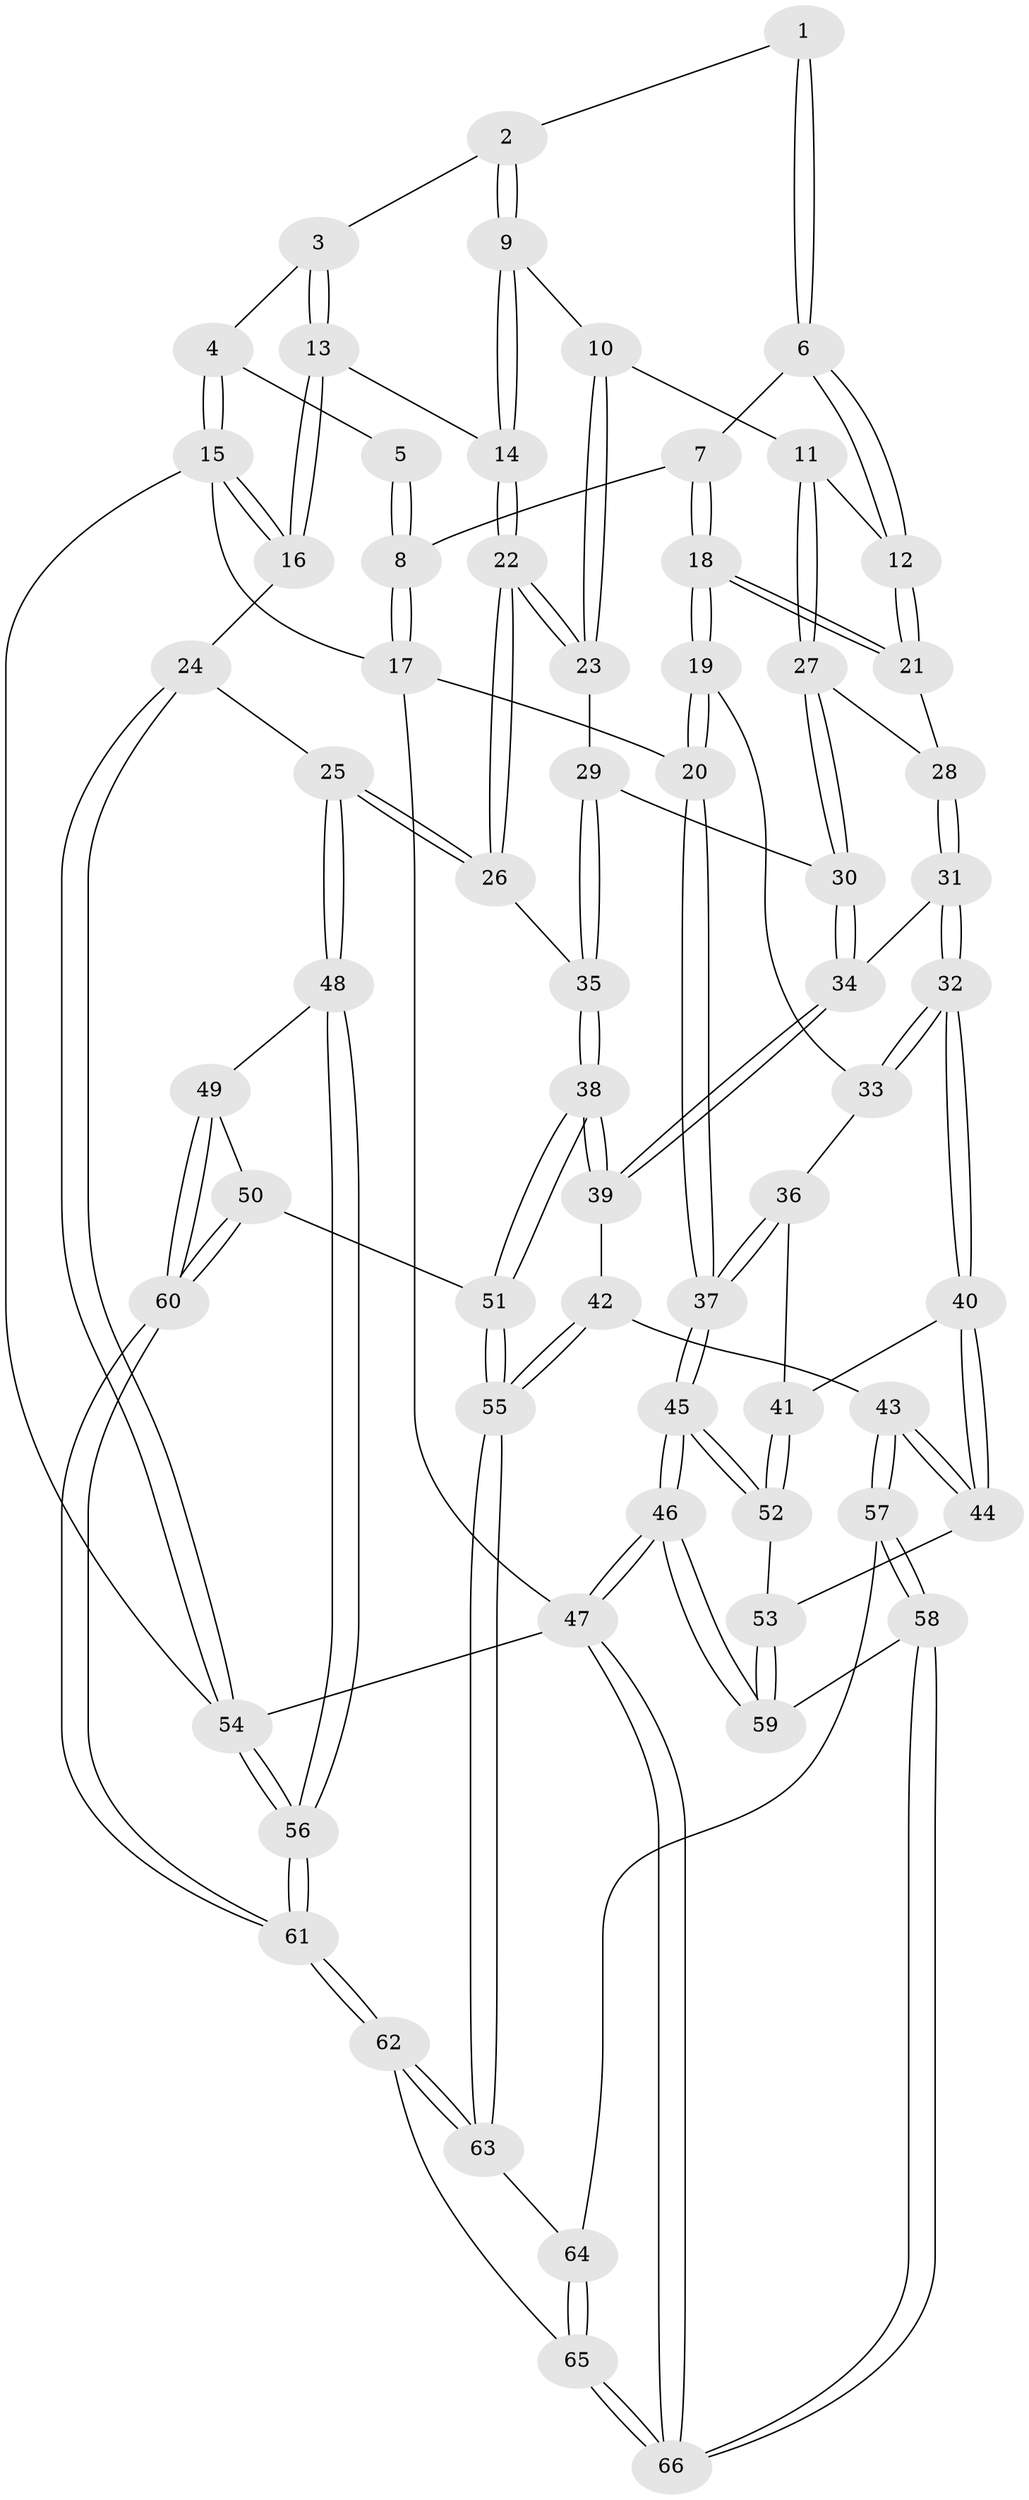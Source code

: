 // coarse degree distribution, {4: 0.4, 3: 0.075, 5: 0.4, 7: 0.025, 6: 0.1}
// Generated by graph-tools (version 1.1) at 2025/42/03/06/25 10:42:34]
// undirected, 66 vertices, 162 edges
graph export_dot {
graph [start="1"]
  node [color=gray90,style=filled];
  1 [pos="+0.6377746842049108+0"];
  2 [pos="+0.6501719410241591+0.03859515765069522"];
  3 [pos="+0.798729422360564+0.11009032409482844"];
  4 [pos="+1+0"];
  5 [pos="+0.6065897965411683+0"];
  6 [pos="+0.3328977143959047+0.20242079737188373"];
  7 [pos="+0.24449705321417267+0.1145062480862407"];
  8 [pos="+0.10798395566875507+0"];
  9 [pos="+0.5967410215146784+0.244048110848841"];
  10 [pos="+0.5873401315711546+0.2581237493308752"];
  11 [pos="+0.43731284774865864+0.2949156959963778"];
  12 [pos="+0.3524178250302404+0.22707905379850227"];
  13 [pos="+0.9669478324436624+0.24355814320492222"];
  14 [pos="+0.96423937115411+0.24487742755117525"];
  15 [pos="+1+0"];
  16 [pos="+1+0.23872403754093097"];
  17 [pos="+0+0"];
  18 [pos="+0.1071428038404514+0.40799452590725305"];
  19 [pos="+0.09622060945782471+0.41340460984189714"];
  20 [pos="+0+0.30491583981402404"];
  21 [pos="+0.2039329814818449+0.4172904643996196"];
  22 [pos="+0.7220583816755247+0.4486671090505443"];
  23 [pos="+0.7037903169376005+0.431973591964935"];
  24 [pos="+1+0.50758321335823"];
  25 [pos="+0.8369943013393027+0.6094518078607707"];
  26 [pos="+0.7247559666225676+0.4667462892248561"];
  27 [pos="+0.42038323769733055+0.4079008782435445"];
  28 [pos="+0.23929274421746574+0.440117820706055"];
  29 [pos="+0.45698586292119514+0.478866857388859"];
  30 [pos="+0.43384554804264186+0.4717200294464835"];
  31 [pos="+0.2613297149957299+0.5396816452622583"];
  32 [pos="+0.20503220613831416+0.6065228486918959"];
  33 [pos="+0.10880025148689162+0.5128471976127685"];
  34 [pos="+0.4088777249288834+0.5241343511473219"];
  35 [pos="+0.5950486583687125+0.5711860887196494"];
  36 [pos="+0.08200846909310125+0.540522248940722"];
  37 [pos="+0+0.6850447806185378"];
  38 [pos="+0.5766893765711545+0.6841786141053049"];
  39 [pos="+0.4106125452341986+0.5728724264538173"];
  40 [pos="+0.2061785714065565+0.6202161810333153"];
  41 [pos="+0.06548101778472251+0.6706403442670598"];
  42 [pos="+0.3595830600532151+0.6766884529021315"];
  43 [pos="+0.29212718067400634+0.7255095756483708"];
  44 [pos="+0.2508824696889541+0.6940858548188027"];
  45 [pos="+0+0.7619208055575116"];
  46 [pos="+0+0.9312691427016728"];
  47 [pos="+0+1"];
  48 [pos="+0.8138333940325738+0.6743870634136041"];
  49 [pos="+0.757224514438342+0.7071965924104369"];
  50 [pos="+0.6590872091235268+0.7186841151422507"];
  51 [pos="+0.5841756860238144+0.7125439043715722"];
  52 [pos="+0.005590738495187095+0.7226814174356774"];
  53 [pos="+0.09963112376024835+0.7588092747630094"];
  54 [pos="+1+1"];
  55 [pos="+0.5527673483841309+0.7490219377266427"];
  56 [pos="+1+1"];
  57 [pos="+0.3045499964423224+0.8485837669812806"];
  58 [pos="+0.2361316848744447+0.9043996983081805"];
  59 [pos="+0.16538977353604845+0.8733489315863946"];
  60 [pos="+0.716748408324602+1"];
  61 [pos="+0.7155852889956767+1"];
  62 [pos="+0.67629516782053+1"];
  63 [pos="+0.5349869840199233+0.8005774615016744"];
  64 [pos="+0.3194108446542768+0.8533973373180758"];
  65 [pos="+0.6436741005648221+1"];
  66 [pos="+0.14032567158237633+1"];
  1 -- 2;
  1 -- 6;
  1 -- 6;
  2 -- 3;
  2 -- 9;
  2 -- 9;
  3 -- 4;
  3 -- 13;
  3 -- 13;
  4 -- 5;
  4 -- 15;
  4 -- 15;
  5 -- 8;
  5 -- 8;
  6 -- 7;
  6 -- 12;
  6 -- 12;
  7 -- 8;
  7 -- 18;
  7 -- 18;
  8 -- 17;
  8 -- 17;
  9 -- 10;
  9 -- 14;
  9 -- 14;
  10 -- 11;
  10 -- 23;
  10 -- 23;
  11 -- 12;
  11 -- 27;
  11 -- 27;
  12 -- 21;
  12 -- 21;
  13 -- 14;
  13 -- 16;
  13 -- 16;
  14 -- 22;
  14 -- 22;
  15 -- 16;
  15 -- 16;
  15 -- 17;
  15 -- 54;
  16 -- 24;
  17 -- 20;
  17 -- 47;
  18 -- 19;
  18 -- 19;
  18 -- 21;
  18 -- 21;
  19 -- 20;
  19 -- 20;
  19 -- 33;
  20 -- 37;
  20 -- 37;
  21 -- 28;
  22 -- 23;
  22 -- 23;
  22 -- 26;
  22 -- 26;
  23 -- 29;
  24 -- 25;
  24 -- 54;
  24 -- 54;
  25 -- 26;
  25 -- 26;
  25 -- 48;
  25 -- 48;
  26 -- 35;
  27 -- 28;
  27 -- 30;
  27 -- 30;
  28 -- 31;
  28 -- 31;
  29 -- 30;
  29 -- 35;
  29 -- 35;
  30 -- 34;
  30 -- 34;
  31 -- 32;
  31 -- 32;
  31 -- 34;
  32 -- 33;
  32 -- 33;
  32 -- 40;
  32 -- 40;
  33 -- 36;
  34 -- 39;
  34 -- 39;
  35 -- 38;
  35 -- 38;
  36 -- 37;
  36 -- 37;
  36 -- 41;
  37 -- 45;
  37 -- 45;
  38 -- 39;
  38 -- 39;
  38 -- 51;
  38 -- 51;
  39 -- 42;
  40 -- 41;
  40 -- 44;
  40 -- 44;
  41 -- 52;
  41 -- 52;
  42 -- 43;
  42 -- 55;
  42 -- 55;
  43 -- 44;
  43 -- 44;
  43 -- 57;
  43 -- 57;
  44 -- 53;
  45 -- 46;
  45 -- 46;
  45 -- 52;
  45 -- 52;
  46 -- 47;
  46 -- 47;
  46 -- 59;
  46 -- 59;
  47 -- 66;
  47 -- 66;
  47 -- 54;
  48 -- 49;
  48 -- 56;
  48 -- 56;
  49 -- 50;
  49 -- 60;
  49 -- 60;
  50 -- 51;
  50 -- 60;
  50 -- 60;
  51 -- 55;
  51 -- 55;
  52 -- 53;
  53 -- 59;
  53 -- 59;
  54 -- 56;
  54 -- 56;
  55 -- 63;
  55 -- 63;
  56 -- 61;
  56 -- 61;
  57 -- 58;
  57 -- 58;
  57 -- 64;
  58 -- 59;
  58 -- 66;
  58 -- 66;
  60 -- 61;
  60 -- 61;
  61 -- 62;
  61 -- 62;
  62 -- 63;
  62 -- 63;
  62 -- 65;
  63 -- 64;
  64 -- 65;
  64 -- 65;
  65 -- 66;
  65 -- 66;
}
